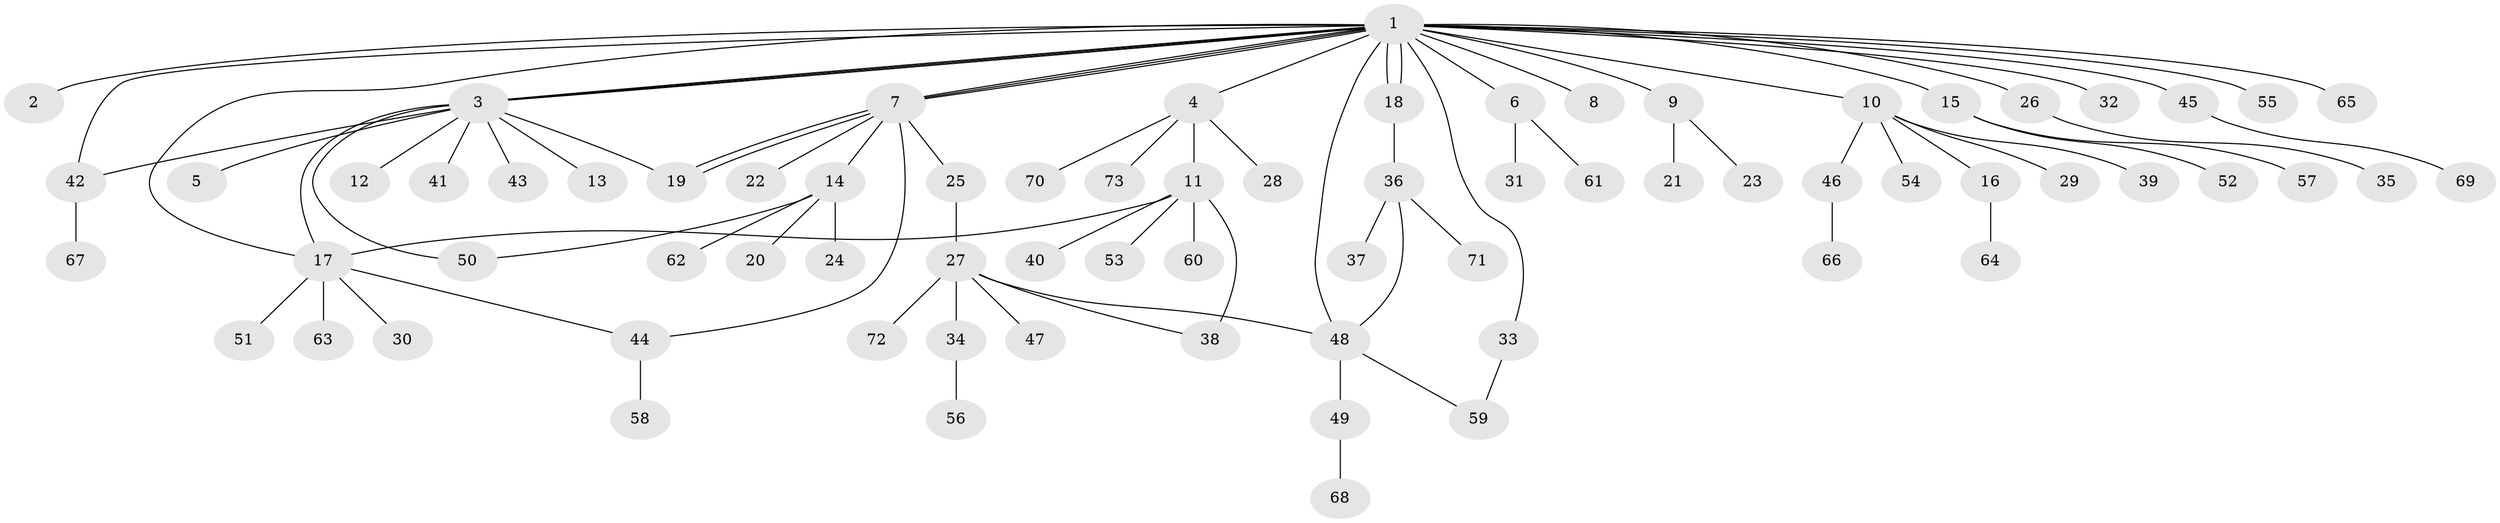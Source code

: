 // coarse degree distribution, {22: 0.027777777777777776, 1: 0.5833333333333334, 11: 0.027777777777777776, 2: 0.19444444444444445, 8: 0.027777777777777776, 6: 0.05555555555555555, 3: 0.05555555555555555, 4: 0.027777777777777776}
// Generated by graph-tools (version 1.1) at 2025/18/03/04/25 18:18:11]
// undirected, 73 vertices, 88 edges
graph export_dot {
graph [start="1"]
  node [color=gray90,style=filled];
  1;
  2;
  3;
  4;
  5;
  6;
  7;
  8;
  9;
  10;
  11;
  12;
  13;
  14;
  15;
  16;
  17;
  18;
  19;
  20;
  21;
  22;
  23;
  24;
  25;
  26;
  27;
  28;
  29;
  30;
  31;
  32;
  33;
  34;
  35;
  36;
  37;
  38;
  39;
  40;
  41;
  42;
  43;
  44;
  45;
  46;
  47;
  48;
  49;
  50;
  51;
  52;
  53;
  54;
  55;
  56;
  57;
  58;
  59;
  60;
  61;
  62;
  63;
  64;
  65;
  66;
  67;
  68;
  69;
  70;
  71;
  72;
  73;
  1 -- 2;
  1 -- 3;
  1 -- 3;
  1 -- 3;
  1 -- 4;
  1 -- 6;
  1 -- 7;
  1 -- 7;
  1 -- 7;
  1 -- 8;
  1 -- 9;
  1 -- 10;
  1 -- 15;
  1 -- 17;
  1 -- 18;
  1 -- 18;
  1 -- 26;
  1 -- 32;
  1 -- 33;
  1 -- 42;
  1 -- 45;
  1 -- 48;
  1 -- 55;
  1 -- 65;
  3 -- 5;
  3 -- 12;
  3 -- 13;
  3 -- 17;
  3 -- 19;
  3 -- 41;
  3 -- 42;
  3 -- 43;
  3 -- 50;
  4 -- 11;
  4 -- 28;
  4 -- 70;
  4 -- 73;
  6 -- 31;
  6 -- 61;
  7 -- 14;
  7 -- 19;
  7 -- 19;
  7 -- 22;
  7 -- 25;
  7 -- 44;
  9 -- 21;
  9 -- 23;
  10 -- 16;
  10 -- 29;
  10 -- 39;
  10 -- 46;
  10 -- 54;
  11 -- 17;
  11 -- 38;
  11 -- 40;
  11 -- 53;
  11 -- 60;
  14 -- 20;
  14 -- 24;
  14 -- 50;
  14 -- 62;
  15 -- 52;
  15 -- 57;
  16 -- 64;
  17 -- 30;
  17 -- 44;
  17 -- 51;
  17 -- 63;
  18 -- 36;
  25 -- 27;
  26 -- 35;
  27 -- 34;
  27 -- 38;
  27 -- 47;
  27 -- 48;
  27 -- 72;
  33 -- 59;
  34 -- 56;
  36 -- 37;
  36 -- 48;
  36 -- 71;
  42 -- 67;
  44 -- 58;
  45 -- 69;
  46 -- 66;
  48 -- 49;
  48 -- 59;
  49 -- 68;
}
